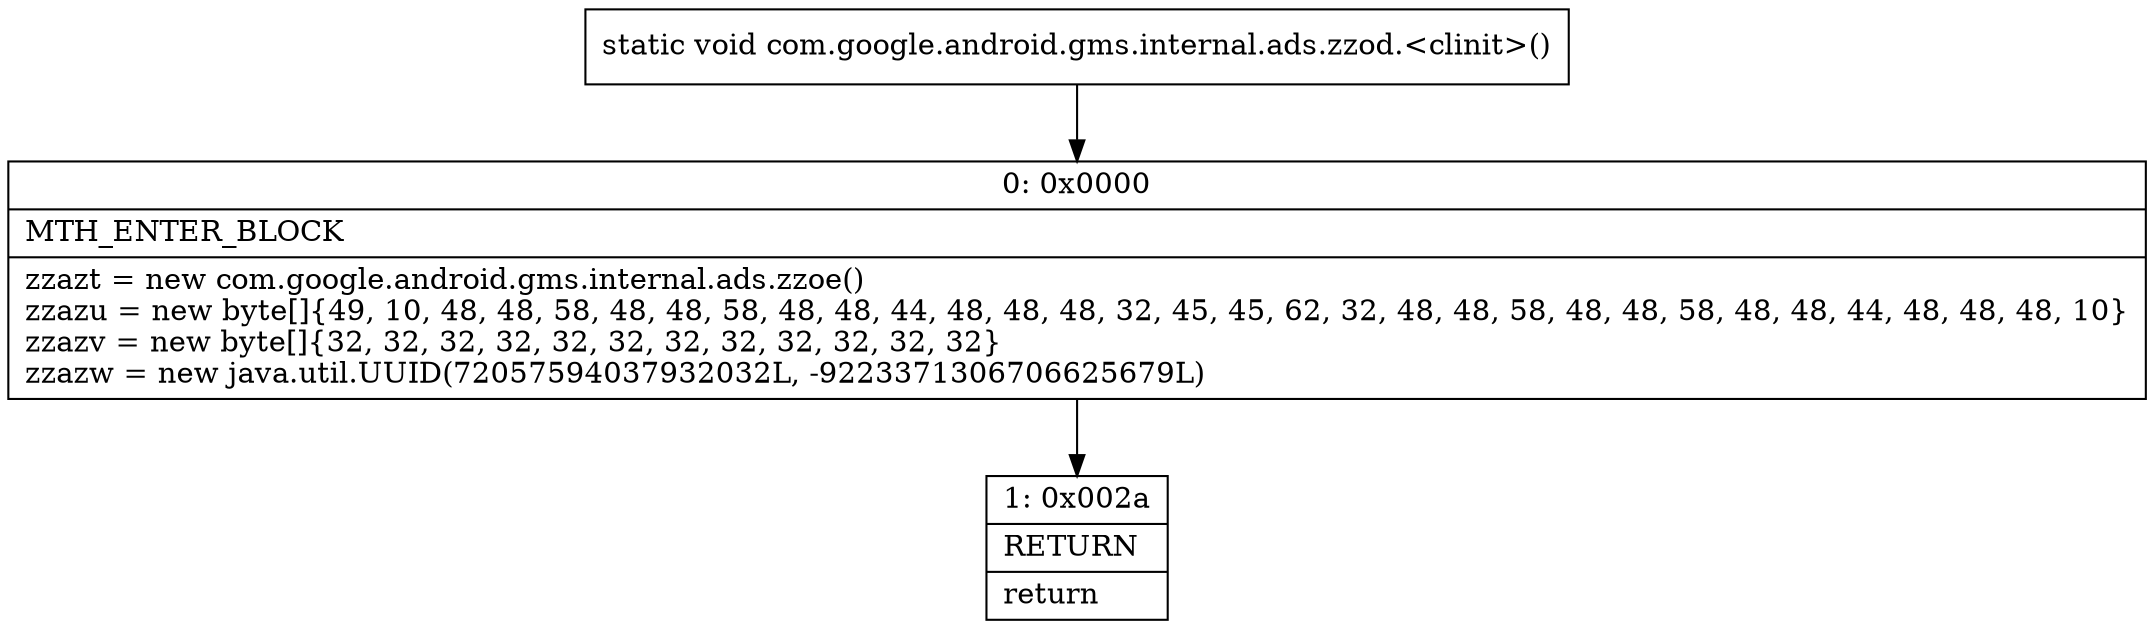 digraph "CFG forcom.google.android.gms.internal.ads.zzod.\<clinit\>()V" {
Node_0 [shape=record,label="{0\:\ 0x0000|MTH_ENTER_BLOCK\l|zzazt = new com.google.android.gms.internal.ads.zzoe()\lzzazu = new byte[]\{49, 10, 48, 48, 58, 48, 48, 58, 48, 48, 44, 48, 48, 48, 32, 45, 45, 62, 32, 48, 48, 58, 48, 48, 58, 48, 48, 44, 48, 48, 48, 10\}\lzzazv = new byte[]\{32, 32, 32, 32, 32, 32, 32, 32, 32, 32, 32, 32\}\lzzazw = new java.util.UUID(72057594037932032L, \-9223371306706625679L)\l}"];
Node_1 [shape=record,label="{1\:\ 0x002a|RETURN\l|return\l}"];
MethodNode[shape=record,label="{static void com.google.android.gms.internal.ads.zzod.\<clinit\>() }"];
MethodNode -> Node_0;
Node_0 -> Node_1;
}

